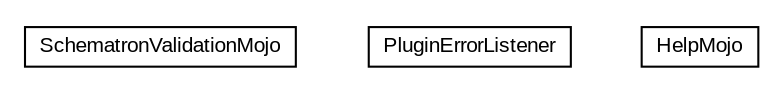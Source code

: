 #!/usr/local/bin/dot
#
# Class diagram 
# Generated by UMLGraph version 5.1 (http://www.umlgraph.org/)
#

digraph G {
	edge [fontname="arial",fontsize=10,labelfontname="arial",labelfontsize=10];
	node [fontname="arial",fontsize=10,shape=plaintext];
	nodesep=0.25;
	ranksep=0.5;
	// com.helger.maven.schematron.SchematronValidationMojo
	c3829 [label=<<table title="com.helger.maven.schematron.SchematronValidationMojo" border="0" cellborder="1" cellspacing="0" cellpadding="2" port="p" href="./SchematronValidationMojo.html">
		<tr><td><table border="0" cellspacing="0" cellpadding="1">
<tr><td align="center" balign="center"> SchematronValidationMojo </td></tr>
		</table></td></tr>
		</table>>, fontname="arial", fontcolor="black", fontsize=10.0];
	// com.helger.maven.schematron.SchematronValidationMojo.PluginErrorListener
	c3830 [label=<<table title="com.helger.maven.schematron.SchematronValidationMojo.PluginErrorListener" border="0" cellborder="1" cellspacing="0" cellpadding="2" port="p" href="./SchematronValidationMojo.PluginErrorListener.html">
		<tr><td><table border="0" cellspacing="0" cellpadding="1">
<tr><td align="center" balign="center"> PluginErrorListener </td></tr>
		</table></td></tr>
		</table>>, fontname="arial", fontcolor="black", fontsize=10.0];
	// com.helger.maven.schematron.HelpMojo
	c3831 [label=<<table title="com.helger.maven.schematron.HelpMojo" border="0" cellborder="1" cellspacing="0" cellpadding="2" port="p" href="./HelpMojo.html">
		<tr><td><table border="0" cellspacing="0" cellpadding="1">
<tr><td align="center" balign="center"> HelpMojo </td></tr>
		</table></td></tr>
		</table>>, fontname="arial", fontcolor="black", fontsize=10.0];
}

